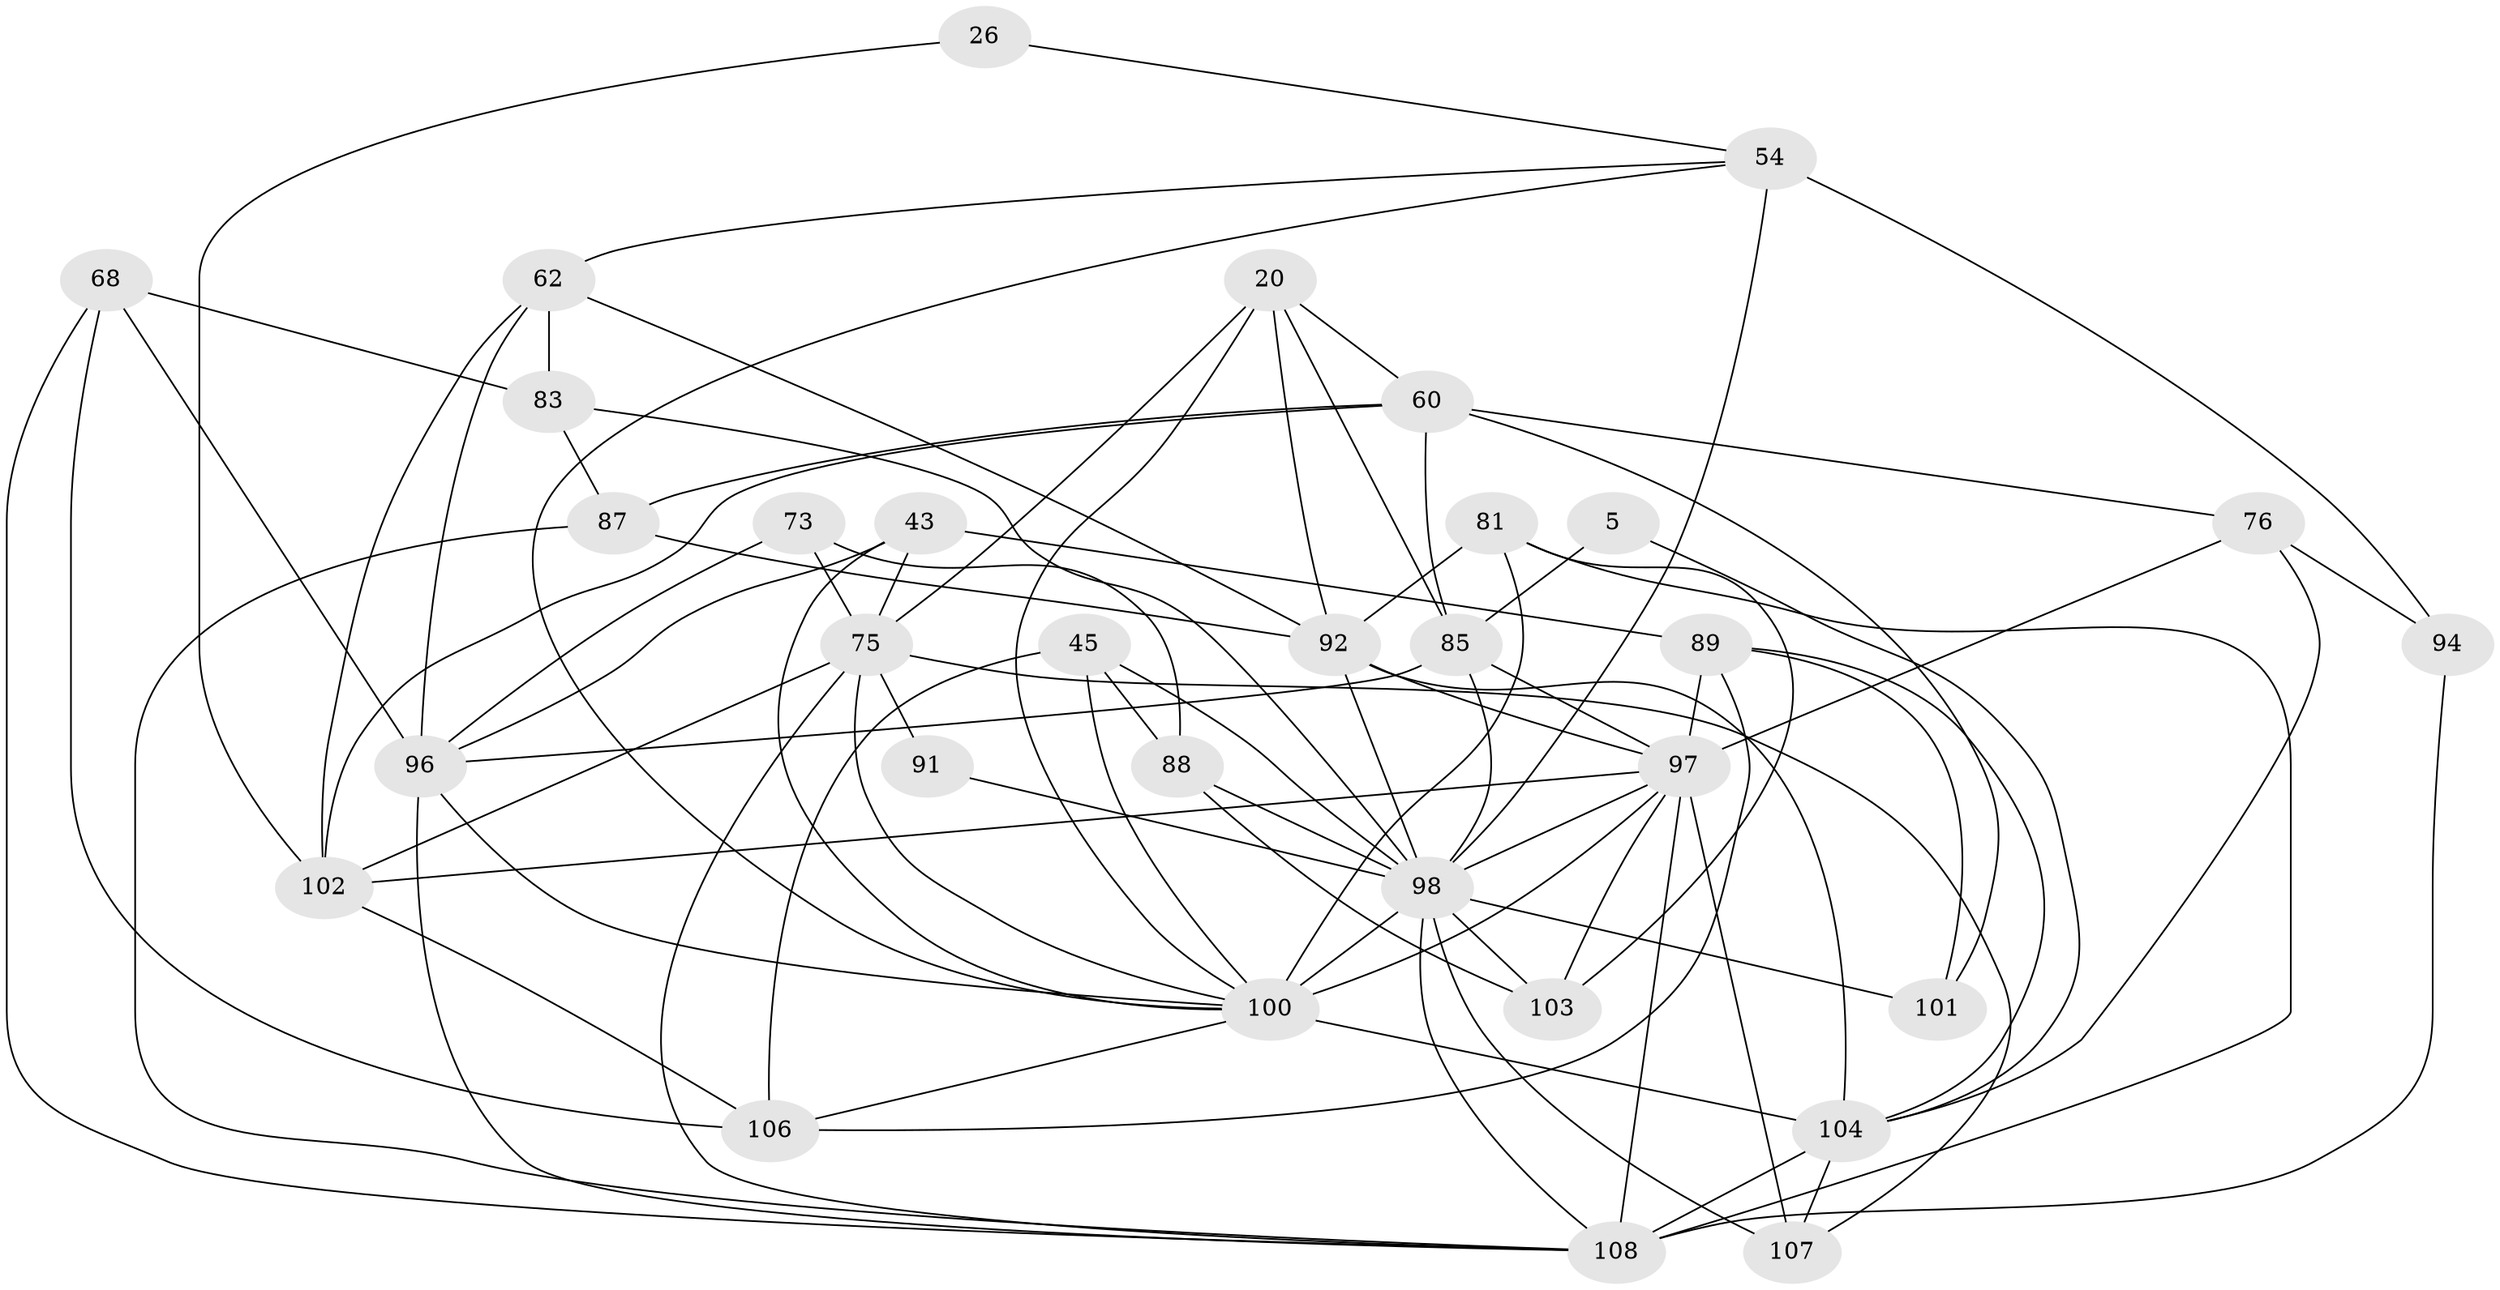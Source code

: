 // original degree distribution, {4: 0.37037037037037035, 5: 0.21296296296296297, 2: 0.12962962962962962, 3: 0.18518518518518517, 6: 0.08333333333333333, 8: 0.009259259259259259, 7: 0.009259259259259259}
// Generated by graph-tools (version 1.1) at 2025/52/03/04/25 21:52:19]
// undirected, 32 vertices, 85 edges
graph export_dot {
graph [start="1"]
  node [color=gray90,style=filled];
  5;
  20 [super="+2"];
  26;
  43 [super="+18"];
  45 [super="+25"];
  54 [super="+44"];
  60 [super="+24+23"];
  62 [super="+57"];
  68 [super="+22"];
  73 [super="+46"];
  75 [super="+13+65"];
  76;
  81 [super="+49+47"];
  83;
  85 [super="+69+80"];
  87 [super="+82"];
  88 [super="+6"];
  89 [super="+59"];
  91;
  92 [super="+33+38+79"];
  94;
  96 [super="+10+4+32"];
  97 [super="+42+84+31+56"];
  98 [super="+67+93+77+74"];
  100 [super="+99+71"];
  101;
  102 [super="+78"];
  103 [super="+70"];
  104 [super="+14+72+86"];
  106 [super="+105"];
  107;
  108 [super="+66+95"];
  5 -- 85;
  5 -- 104;
  20 -- 60 [weight=2];
  20 -- 100;
  20 -- 85;
  20 -- 75;
  20 -- 92 [weight=2];
  26 -- 54;
  26 -- 102;
  43 -- 89;
  43 -- 96 [weight=2];
  43 -- 100;
  43 -- 75 [weight=2];
  45 -- 88;
  45 -- 100;
  45 -- 106 [weight=2];
  45 -- 98;
  54 -- 94 [weight=2];
  54 -- 98 [weight=4];
  54 -- 62;
  54 -- 100;
  60 -- 76;
  60 -- 101;
  60 -- 85;
  60 -- 102;
  60 -- 87 [weight=3];
  62 -- 102 [weight=2];
  62 -- 96;
  62 -- 83;
  62 -- 92 [weight=2];
  68 -- 83;
  68 -- 96 [weight=2];
  68 -- 108;
  68 -- 106;
  73 -- 75;
  73 -- 88;
  73 -- 96;
  75 -- 107;
  75 -- 102;
  75 -- 100 [weight=2];
  75 -- 91;
  75 -- 108;
  76 -- 94;
  76 -- 104;
  76 -- 97;
  81 -- 108 [weight=4];
  81 -- 100 [weight=3];
  81 -- 103;
  81 -- 92;
  83 -- 87;
  83 -- 98;
  85 -- 96 [weight=2];
  85 -- 97 [weight=3];
  85 -- 98 [weight=4];
  87 -- 92 [weight=2];
  87 -- 108;
  88 -- 103 [weight=2];
  88 -- 98;
  89 -- 101;
  89 -- 106;
  89 -- 97 [weight=3];
  89 -- 104;
  91 -- 98;
  92 -- 104 [weight=2];
  92 -- 97 [weight=3];
  92 -- 98 [weight=4];
  94 -- 108;
  96 -- 108 [weight=3];
  96 -- 100 [weight=2];
  97 -- 102 [weight=3];
  97 -- 108 [weight=2];
  97 -- 100 [weight=2];
  97 -- 98 [weight=2];
  97 -- 103;
  97 -- 107;
  98 -- 100 [weight=6];
  98 -- 101;
  98 -- 108;
  98 -- 103;
  98 -- 107;
  100 -- 104 [weight=3];
  100 -- 106 [weight=2];
  102 -- 106;
  104 -- 107;
  104 -- 108;
}
